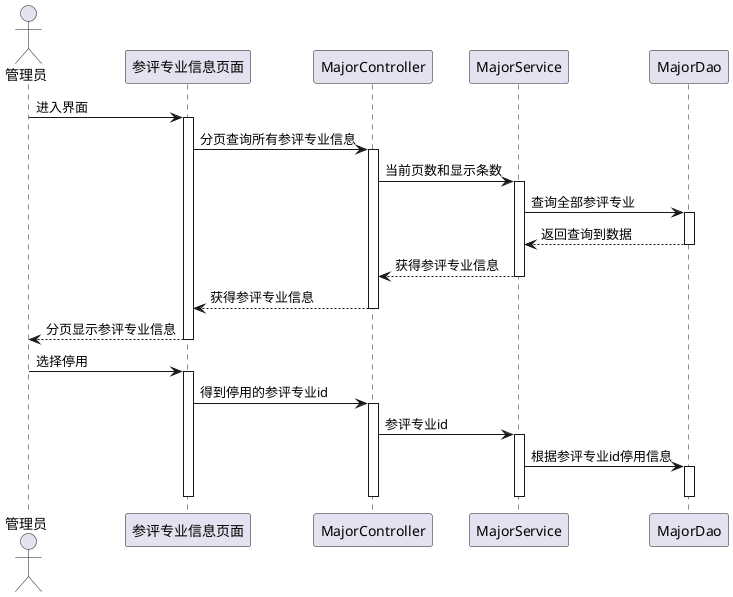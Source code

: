 @startuml
actor 管理员
participant 参评专业信息页面
participant MajorController
participant MajorService
participant MajorDao
管理员->参评专业信息页面:进入界面
activate 参评专业信息页面
参评专业信息页面->MajorController:分页查询所有参评专业信息
activate MajorController
MajorController->MajorService:当前页数和显示条数
activate MajorService
MajorService->MajorDao:查询全部参评专业
activate MajorDao
MajorDao-->MajorService:返回查询到数据
deactivate MajorDao
MajorService-->MajorController:获得参评专业信息
deactivate MajorService
MajorController-->参评专业信息页面:获得参评专业信息
deactivate MajorController
参评专业信息页面-->管理员:分页显示参评专业信息
deactivate 参评专业信息页面

管理员->参评专业信息页面:选择停用
activate 参评专业信息页面
参评专业信息页面->MajorController:得到停用的参评专业id
activate MajorController
MajorController->MajorService:参评专业id
activate MajorService
MajorService->MajorDao:根据参评专业id停用信息
activate MajorDao
deactivate MajorDao
deactivate MajorService
deactivate MajorController
deactivate 参评专业信息页面
@enduml